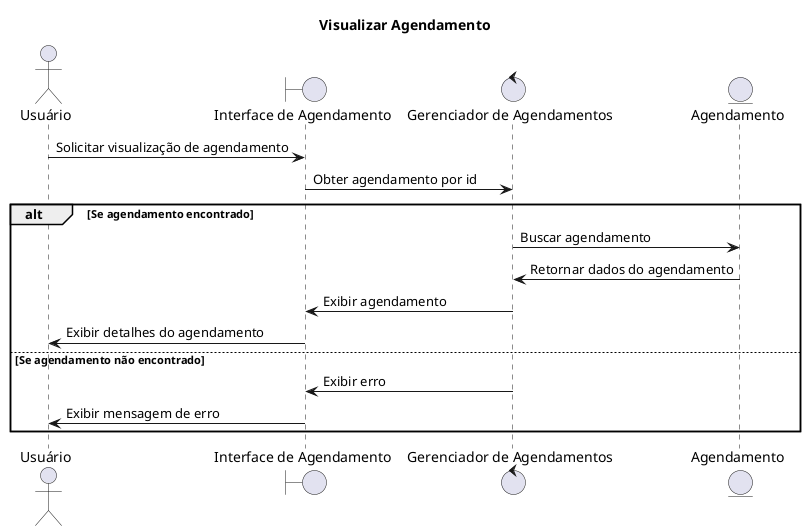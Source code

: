 @startuml Diagrama_Sequencia_Agendamento_4
title Visualizar Agendamento

actor foo1 as "Usuário"
boundary foo2 as "Interface de Agendamento"
control foo3 as "Gerenciador de Agendamentos"
entity foo4 as "Agendamento"

foo1 -> foo2 : Solicitar visualização de agendamento
foo2 -> foo3 : Obter agendamento por id

alt Se agendamento encontrado

    foo3 -> foo4 : Buscar agendamento
    foo4 -> foo3 : Retornar dados do agendamento
    foo3 -> foo2 : Exibir agendamento
    foo2 -> foo1 : Exibir detalhes do agendamento

else Se agendamento não encontrado

    foo3 -> foo2 : Exibir erro
    foo2 -> foo1 : Exibir mensagem de erro

end
@enduml
